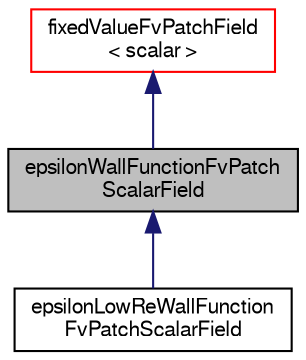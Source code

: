 digraph "epsilonWallFunctionFvPatchScalarField"
{
  bgcolor="transparent";
  edge [fontname="FreeSans",fontsize="10",labelfontname="FreeSans",labelfontsize="10"];
  node [fontname="FreeSans",fontsize="10",shape=record];
  Node0 [label="epsilonWallFunctionFvPatch\lScalarField",height=0.2,width=0.4,color="black", fillcolor="grey75", style="filled", fontcolor="black"];
  Node1 -> Node0 [dir="back",color="midnightblue",fontsize="10",style="solid",fontname="FreeSans"];
  Node1 [label="fixedValueFvPatchField\l\< scalar \>",height=0.2,width=0.4,color="red",URL="$a21986.html"];
  Node0 -> Node12 [dir="back",color="midnightblue",fontsize="10",style="solid",fontname="FreeSans"];
  Node12 [label="epsilonLowReWallFunction\lFvPatchScalarField",height=0.2,width=0.4,color="black",URL="$a30678.html",tooltip="This boundary condition provides a turbulence dissipation wall function condition for low- and high-R..."];
}
